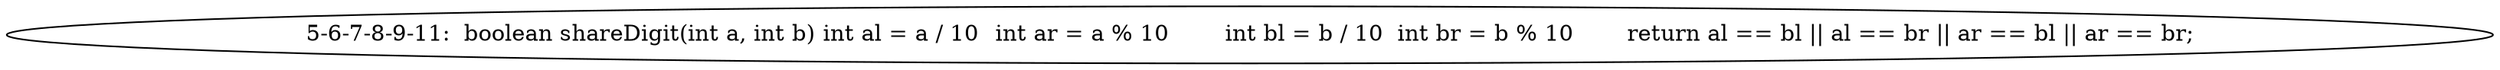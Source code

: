 digraph result_test { 
// graph-vertices
  a5  [label="5-6-7-8-9-11:  boolean shareDigit(int a, int b)	int al = a / 10	int ar = a % 10	int bl = b / 10	int br = b % 10	return al == bl || al == br || ar == bl || ar == br;"]; 
// graph-edges
}